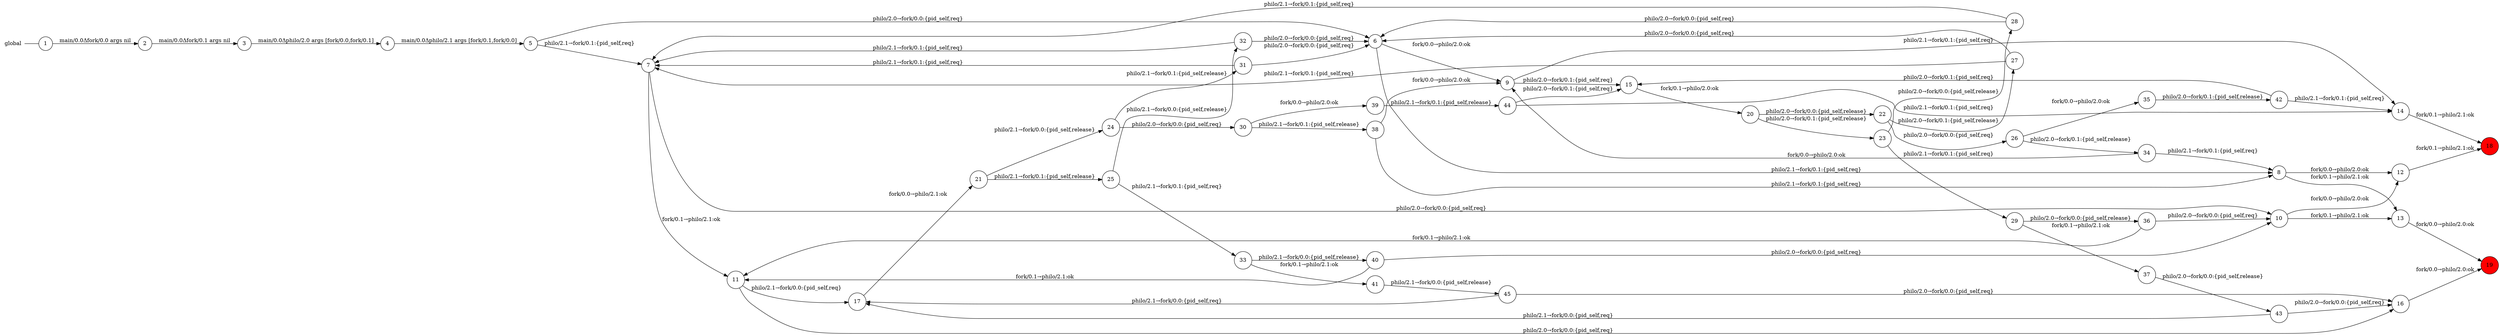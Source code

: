 digraph global {
	rankdir="LR";
	n_0 [label="global", shape="plaintext"];
	n_1 [id="39", shape=circle, label="39"];
	n_2 [id="33", shape=circle, label="33"];
	n_3 [id="41", shape=circle, label="41"];
	n_4 [id="34", shape=circle, label="34"];
	n_5 [id="14", shape=circle, label="14"];
	n_6 [id="28", shape=circle, label="28"];
	n_7 [id="9", shape=circle, label="9"];
	n_8 [id="26", shape=circle, label="26"];
	n_9 [id="40", shape=circle, label="40"];
	n_10 [id="25", shape=circle, label="25"];
	n_11 [id="38", shape=circle, label="38"];
	n_12 [id="8", shape=circle, label="8"];
	n_13 [id="37", shape=circle, label="37"];
	n_14 [id="24", shape=circle, label="24"];
	n_15 [id="17", shape=circle, label="17"];
	n_16 [id="1", shape=circle, label="1"];
	n_0 -> n_16 [arrowhead=none];
	n_17 [id="7", shape=circle, label="7"];
	n_18 [id="45", shape=circle, label="45"];
	n_19 [id="31", shape=circle, label="31"];
	n_20 [id="27", shape=circle, label="27"];
	n_21 [id="30", shape=circle, label="30"];
	n_22 [id="16", shape=circle, label="16"];
	n_23 [id="36", shape=circle, label="36"];
	n_24 [id="19", shape=circle, label="19", fillcolor="#FF0000FF", style=filled];
	n_25 [id="4", shape=circle, label="4"];
	n_26 [id="6", shape=circle, label="6"];
	n_27 [id="35", shape=circle, label="35"];
	n_28 [id="3", shape=circle, label="3"];
	n_29 [id="12", shape=circle, label="12"];
	n_30 [id="18", shape=circle, label="18", fillcolor="#FF0000FF", style=filled];
	n_31 [id="20", shape=circle, label="20"];
	n_32 [id="23", shape=circle, label="23"];
	n_33 [id="2", shape=circle, label="2"];
	n_34 [id="22", shape=circle, label="22"];
	n_35 [id="11", shape=circle, label="11"];
	n_36 [id="15", shape=circle, label="15"];
	n_37 [id="10", shape=circle, label="10"];
	n_38 [id="42", shape=circle, label="42"];
	n_39 [id="13", shape=circle, label="13"];
	n_40 [id="5", shape=circle, label="5"];
	n_41 [id="44", shape=circle, label="44"];
	n_42 [id="21", shape=circle, label="21"];
	n_43 [id="43", shape=circle, label="43"];
	n_44 [id="32", shape=circle, label="32"];
	n_45 [id="29", shape=circle, label="29"];

	n_39 -> n_24 [id="[$e|19]", label="fork/0.0→philo/2.0:ok"];
	n_38 -> n_36 [id="[$e|65]", label="philo/2.0→fork/0.1:{pid_self,req}"];
	n_8 -> n_27 [id="[$e|37]", label="fork/0.0→philo/2.0:ok"];
	n_17 -> n_35 [id="[$e|9]", label="fork/0.1→philo/2.1:ok"];
	n_38 -> n_5 [id="[$e|64]", label="philo/2.1→fork/0.1:{pid_self,req}"];
	n_44 -> n_17 [id="[$e|49]", label="philo/2.1→fork/0.1:{pid_self,req}"];
	n_35 -> n_15 [id="[$e|17]", label="philo/2.1→fork/0.0:{pid_self,req}"];
	n_7 -> n_36 [id="[$e|13]", label="philo/2.0→fork/0.1:{pid_self,req}"];
	n_6 -> n_26 [id="[$e|40]", label="philo/2.0→fork/0.0:{pid_self,req}"];
	n_3 -> n_18 [id="[$e|63]", label="philo/2.1→fork/0.0:{pid_self,release}"];
	n_42 -> n_10 [id="[$e|27]", label="philo/2.1→fork/0.1:{pid_self,release}"];
	n_45 -> n_13 [id="[$e|43]", label="fork/0.1→philo/2.1:ok"];
	n_1 -> n_41 [id="[$e|60]", label="philo/2.1→fork/0.1:{pid_self,release}"];
	n_4 -> n_7 [id="[$e|53]", label="fork/0.0→philo/2.0:ok"];
	n_23 -> n_37 [id="[$e|55]", label="philo/2.0→fork/0.0:{pid_self,req}"];
	n_11 -> n_12 [id="[$e|58]", label="philo/2.1→fork/0.1:{pid_self,req}"];
	n_44 -> n_26 [id="[$e|48]", label="philo/2.0→fork/0.0:{pid_self,req}"];
	n_10 -> n_2 [id="[$e|35]", label="philo/2.1→fork/0.1:{pid_self,req}"];
	n_21 -> n_11 [id="[$e|44]", label="philo/2.1→fork/0.1:{pid_self,release}"];
	n_5 -> n_30 [id="[$e|20]", label="fork/0.1→philo/2.1:ok"];
	n_45 -> n_23 [id="[$e|42]", label="philo/2.0→fork/0.0:{pid_self,release}"];
	n_6 -> n_17 [id="[$e|41]", label="philo/2.1→fork/0.1:{pid_self,req}"];
	n_12 -> n_29 [id="[$e|10]", label="fork/0.0→philo/2.0:ok"];
	n_42 -> n_14 [id="[$e|26]", label="philo/2.1→fork/0.0:{pid_self,release}"];
	n_14 -> n_21 [id="[$e|32]", label="philo/2.0→fork/0.0:{pid_self,req}"];
	n_34 -> n_8 [id="[$e|28]", label="philo/2.0→fork/0.0:{pid_self,req}"];
	n_9 -> n_35 [id="[$e|62]", label="fork/0.1→philo/2.1:ok"];
	n_19 -> n_17 [id="[$e|47]", label="philo/2.1→fork/0.1:{pid_self,req}"];
	n_20 -> n_17 [id="[$e|39]", label="philo/2.1→fork/0.1:{pid_self,req}"];
	n_43 -> n_22 [id="[$e|66]", label="philo/2.0→fork/0.0:{pid_self,req}"];
	n_4 -> n_12 [id="[$e|52]", label="philo/2.1→fork/0.1:{pid_self,req}"];
	n_10 -> n_44 [id="[$e|34]", label="philo/2.1→fork/0.0:{pid_self,release}"];
	n_18 -> n_22 [id="[$e|70]", label="philo/2.0→fork/0.0:{pid_self,req}"];
	n_19 -> n_26 [id="[$e|46]", label="philo/2.0→fork/0.0:{pid_self,req}"];
	n_35 -> n_22 [id="[$e|16]", label="philo/2.0→fork/0.0:{pid_self,req}"];
	n_41 -> n_36 [id="[$e|69]", label="philo/2.0→fork/0.1:{pid_self,req}"];
	n_20 -> n_26 [id="[$e|38]", label="philo/2.0→fork/0.0:{pid_self,req}"];
	n_9 -> n_37 [id="[$e|61]", label="philo/2.0→fork/0.0:{pid_self,req}"];
	n_15 -> n_42 [id="[$e|23]", label="fork/0.0→philo/2.1:ok"];
	n_28 -> n_25 [id="[$e|2]", label="main/0.0Δphilo/2.0 args [fork/0.0,fork/0.1]"];
	n_29 -> n_30 [id="[$e|18]", label="fork/0.1→philo/2.1:ok"];
	n_32 -> n_45 [id="[$e|31]", label="philo/2.1→fork/0.1:{pid_self,req}"];
	n_26 -> n_7 [id="[$e|7]", label="fork/0.0→philo/2.0:ok"];
	n_37 -> n_29 [id="[$e|14]", label="fork/0.0→philo/2.0:ok"];
	n_16 -> n_33 [id="[$e|0]", label="main/0.0Δfork/0.0 args nil"];
	n_26 -> n_12 [id="[$e|6]", label="philo/2.1→fork/0.1:{pid_self,req}"];
	n_40 -> n_17 [id="[$e|5]", label="philo/2.1→fork/0.1:{pid_self,req}"];
	n_31 -> n_32 [id="[$e|25]", label="philo/2.0→fork/0.1:{pid_self,release}"];
	n_11 -> n_7 [id="[$e|59]", label="fork/0.0→philo/2.0:ok"];
	n_31 -> n_34 [id="[$e|24]", label="philo/2.0→fork/0.0:{pid_self,release}"];
	n_43 -> n_15 [id="[$e|67]", label="philo/2.1→fork/0.0:{pid_self,req}"];
	n_14 -> n_19 [id="[$e|33]", label="philo/2.1→fork/0.1:{pid_self,release}"];
	n_41 -> n_5 [id="[$e|68]", label="philo/2.1→fork/0.1:{pid_self,req}"];
	n_2 -> n_3 [id="[$e|51]", label="fork/0.1→philo/2.1:ok"];
	n_27 -> n_38 [id="[$e|54]", label="philo/2.0→fork/0.1:{pid_self,release}"];
	n_7 -> n_5 [id="[$e|12]", label="philo/2.1→fork/0.1:{pid_self,req}"];
	n_18 -> n_15 [id="[$e|71]", label="philo/2.1→fork/0.0:{pid_self,req}"];
	n_34 -> n_20 [id="[$e|29]", label="philo/2.0→fork/0.1:{pid_self,release}"];
	n_17 -> n_37 [id="[$e|8]", label="philo/2.0→fork/0.0:{pid_self,req}"];
	n_33 -> n_28 [id="[$e|1]", label="main/0.0Δfork/0.1 args nil"];
	n_12 -> n_39 [id="[$e|11]", label="fork/0.1→philo/2.1:ok"];
	n_25 -> n_40 [id="[$e|3]", label="main/0.0Δphilo/2.1 args [fork/0.1,fork/0.0]"];
	n_23 -> n_35 [id="[$e|56]", label="fork/0.1→philo/2.1:ok"];
	n_32 -> n_6 [id="[$e|30]", label="philo/2.0→fork/0.0:{pid_self,release}"];
	n_22 -> n_24 [id="[$e|22]", label="fork/0.0→philo/2.0:ok"];
	n_21 -> n_1 [id="[$e|45]", label="fork/0.0→philo/2.0:ok"];
	n_37 -> n_39 [id="[$e|15]", label="fork/0.1→philo/2.1:ok"];
	n_13 -> n_43 [id="[$e|57]", label="philo/2.0→fork/0.0:{pid_self,release}"];
	n_36 -> n_31 [id="[$e|21]", label="fork/0.1→philo/2.0:ok"];
	n_2 -> n_9 [id="[$e|50]", label="philo/2.1→fork/0.0:{pid_self,release}"];
	n_8 -> n_4 [id="[$e|36]", label="philo/2.0→fork/0.1:{pid_self,release}"];
	n_40 -> n_26 [id="[$e|4]", label="philo/2.0→fork/0.0:{pid_self,req}"];
}
